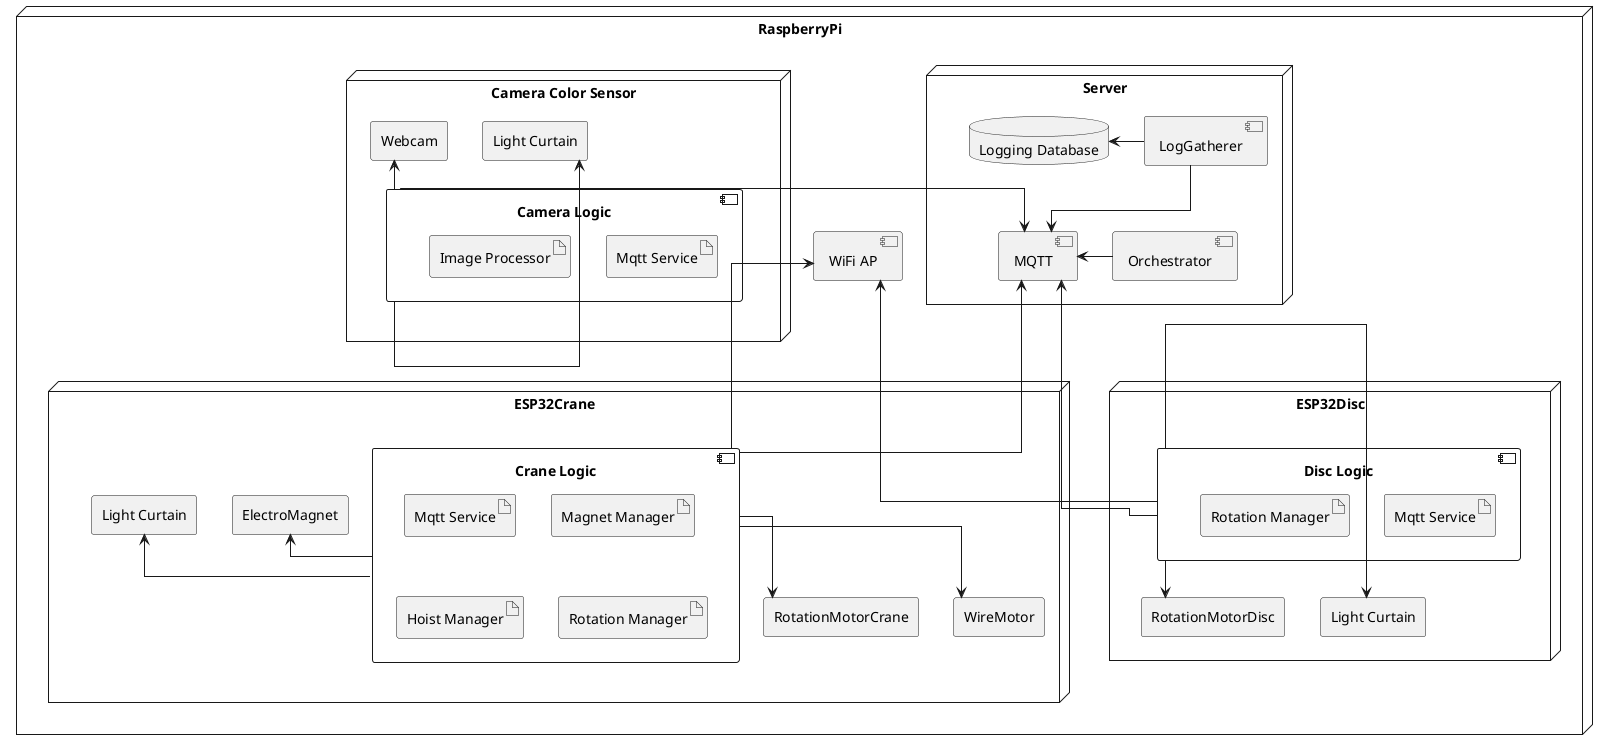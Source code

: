 @startuml component-diagram
hide stereotype

node RaspberryPi {
    node Server {
        component MQTT
        database LoggingDatabase as "Logging Database"
        component LogGatherer
        component Orchestrator
    }
    node Camera as "Camera Color Sensor"{
        component CameraLogic as "Camera Logic"{
            artifact CameraLogicMqtt as "Mqtt Service"
            artifact CameraImageProcessor as "Image Processor"
        }
        rectangle LightCurtainCamera as "Light Curtain"
        rectangle webcam as "Webcam"
    }
    
    
    component WiFiAP as "WiFi AP"
    WiFiAP -[hidden]left- Camera 
    WiFiAP -[hidden]left- Server 
    WiFiAP -[hidden]down- ESP32Crane 
    WiFiAP -[hidden]down- ESP32Disc 
}
node ESP32Crane {
    component ArduinoCraneLogic as "Crane Logic"{
        artifact ArduinoCraneMqtt as "Mqtt Service"
        artifact ArduinoCraneMagnet as "Magnet Manager"
        artifact ArduinoCraneHoist as "Hoist Manager"
        artifact ArduinoCraneRotation as "Rotation Manager"
    }
    rectangle RotationMotorCrane
    rectangle ElectroMagnet
    rectangle WireMotor
    rectangle LightCurtainCrane as "Light Curtain"
}

node ESP32Disc {
    component ArduinoDiscLogic as "Disc Logic"{
        artifact ArduinoDiscMqtt as "Mqtt Service"
        artifact ArduinoDiscRotation as "Rotation Manager"
    }
    rectangle RotationMotorDisc
    rectangle LightCurtainDisc as "Light Curtain"
}

Orchestrator -left-> MQTT
CameraLogic -right-> MQTT
ArduinoCraneLogic -up-> MQTT
ArduinoDiscLogic -up-> MQTT

ArduinoCraneLogic -down-> RotationMotorCrane
ArduinoCraneLogic -down-> WireMotor
ArduinoCraneLogic -left-> ElectroMagnet
ArduinoCraneLogic -left-> LightCurtainCrane

ArduinoDiscLogic -down-> RotationMotorDisc
ArduinoDiscLogic -down-> LightCurtainDisc

CameraLogic -up-> LightCurtainCamera
webcam <-down- CameraLogic

LogGatherer --> MQTT
LogGatherer -left-> LoggingDatabase

ArduinoDiscLogic -up-> WiFiAP
ArduinoCraneLogic -up-> WiFiAP
skinparam linetype ortho
@enduml
